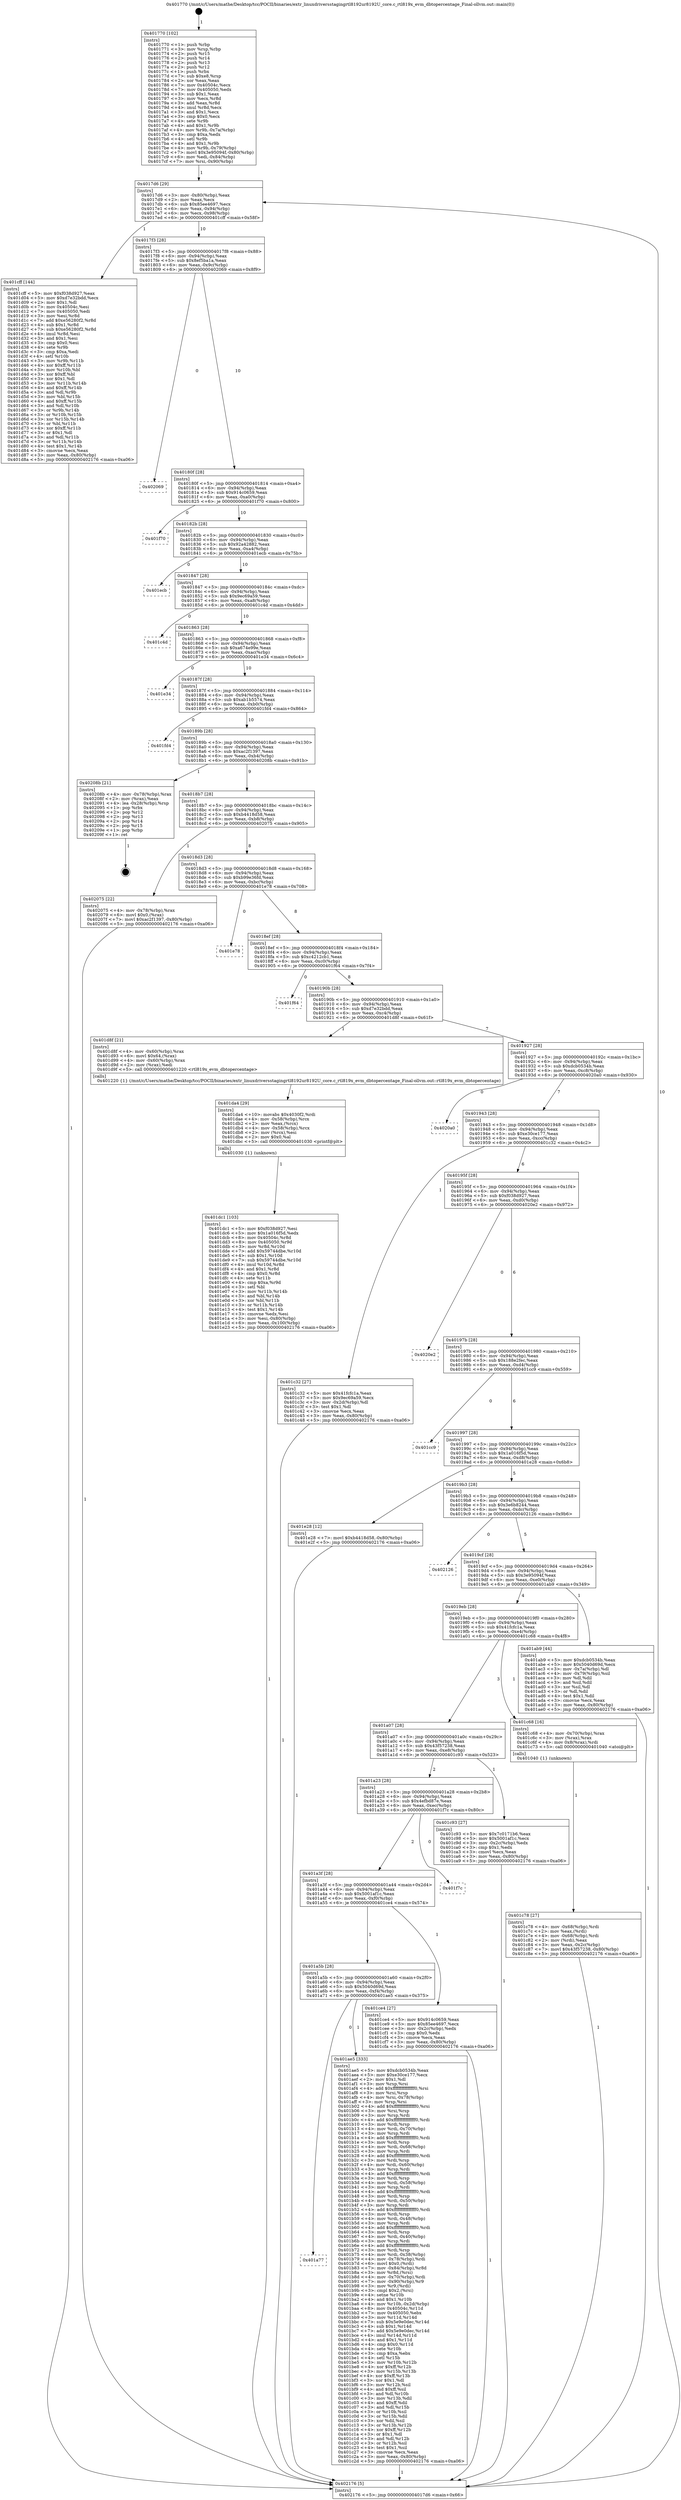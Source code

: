 digraph "0x401770" {
  label = "0x401770 (/mnt/c/Users/mathe/Desktop/tcc/POCII/binaries/extr_linuxdriversstagingrtl8192ur8192U_core.c_rtl819x_evm_dbtopercentage_Final-ollvm.out::main(0))"
  labelloc = "t"
  node[shape=record]

  Entry [label="",width=0.3,height=0.3,shape=circle,fillcolor=black,style=filled]
  "0x4017d6" [label="{
     0x4017d6 [29]\l
     | [instrs]\l
     &nbsp;&nbsp;0x4017d6 \<+3\>: mov -0x80(%rbp),%eax\l
     &nbsp;&nbsp;0x4017d9 \<+2\>: mov %eax,%ecx\l
     &nbsp;&nbsp;0x4017db \<+6\>: sub $0x85ee4697,%ecx\l
     &nbsp;&nbsp;0x4017e1 \<+6\>: mov %eax,-0x94(%rbp)\l
     &nbsp;&nbsp;0x4017e7 \<+6\>: mov %ecx,-0x98(%rbp)\l
     &nbsp;&nbsp;0x4017ed \<+6\>: je 0000000000401cff \<main+0x58f\>\l
  }"]
  "0x401cff" [label="{
     0x401cff [144]\l
     | [instrs]\l
     &nbsp;&nbsp;0x401cff \<+5\>: mov $0xf038d927,%eax\l
     &nbsp;&nbsp;0x401d04 \<+5\>: mov $0xd7e32bdd,%ecx\l
     &nbsp;&nbsp;0x401d09 \<+2\>: mov $0x1,%dl\l
     &nbsp;&nbsp;0x401d0b \<+7\>: mov 0x40504c,%esi\l
     &nbsp;&nbsp;0x401d12 \<+7\>: mov 0x405050,%edi\l
     &nbsp;&nbsp;0x401d19 \<+3\>: mov %esi,%r8d\l
     &nbsp;&nbsp;0x401d1c \<+7\>: add $0xe56280f2,%r8d\l
     &nbsp;&nbsp;0x401d23 \<+4\>: sub $0x1,%r8d\l
     &nbsp;&nbsp;0x401d27 \<+7\>: sub $0xe56280f2,%r8d\l
     &nbsp;&nbsp;0x401d2e \<+4\>: imul %r8d,%esi\l
     &nbsp;&nbsp;0x401d32 \<+3\>: and $0x1,%esi\l
     &nbsp;&nbsp;0x401d35 \<+3\>: cmp $0x0,%esi\l
     &nbsp;&nbsp;0x401d38 \<+4\>: sete %r9b\l
     &nbsp;&nbsp;0x401d3c \<+3\>: cmp $0xa,%edi\l
     &nbsp;&nbsp;0x401d3f \<+4\>: setl %r10b\l
     &nbsp;&nbsp;0x401d43 \<+3\>: mov %r9b,%r11b\l
     &nbsp;&nbsp;0x401d46 \<+4\>: xor $0xff,%r11b\l
     &nbsp;&nbsp;0x401d4a \<+3\>: mov %r10b,%bl\l
     &nbsp;&nbsp;0x401d4d \<+3\>: xor $0xff,%bl\l
     &nbsp;&nbsp;0x401d50 \<+3\>: xor $0x1,%dl\l
     &nbsp;&nbsp;0x401d53 \<+3\>: mov %r11b,%r14b\l
     &nbsp;&nbsp;0x401d56 \<+4\>: and $0xff,%r14b\l
     &nbsp;&nbsp;0x401d5a \<+3\>: and %dl,%r9b\l
     &nbsp;&nbsp;0x401d5d \<+3\>: mov %bl,%r15b\l
     &nbsp;&nbsp;0x401d60 \<+4\>: and $0xff,%r15b\l
     &nbsp;&nbsp;0x401d64 \<+3\>: and %dl,%r10b\l
     &nbsp;&nbsp;0x401d67 \<+3\>: or %r9b,%r14b\l
     &nbsp;&nbsp;0x401d6a \<+3\>: or %r10b,%r15b\l
     &nbsp;&nbsp;0x401d6d \<+3\>: xor %r15b,%r14b\l
     &nbsp;&nbsp;0x401d70 \<+3\>: or %bl,%r11b\l
     &nbsp;&nbsp;0x401d73 \<+4\>: xor $0xff,%r11b\l
     &nbsp;&nbsp;0x401d77 \<+3\>: or $0x1,%dl\l
     &nbsp;&nbsp;0x401d7a \<+3\>: and %dl,%r11b\l
     &nbsp;&nbsp;0x401d7d \<+3\>: or %r11b,%r14b\l
     &nbsp;&nbsp;0x401d80 \<+4\>: test $0x1,%r14b\l
     &nbsp;&nbsp;0x401d84 \<+3\>: cmovne %ecx,%eax\l
     &nbsp;&nbsp;0x401d87 \<+3\>: mov %eax,-0x80(%rbp)\l
     &nbsp;&nbsp;0x401d8a \<+5\>: jmp 0000000000402176 \<main+0xa06\>\l
  }"]
  "0x4017f3" [label="{
     0x4017f3 [28]\l
     | [instrs]\l
     &nbsp;&nbsp;0x4017f3 \<+5\>: jmp 00000000004017f8 \<main+0x88\>\l
     &nbsp;&nbsp;0x4017f8 \<+6\>: mov -0x94(%rbp),%eax\l
     &nbsp;&nbsp;0x4017fe \<+5\>: sub $0x8ef5ba1a,%eax\l
     &nbsp;&nbsp;0x401803 \<+6\>: mov %eax,-0x9c(%rbp)\l
     &nbsp;&nbsp;0x401809 \<+6\>: je 0000000000402069 \<main+0x8f9\>\l
  }"]
  Exit [label="",width=0.3,height=0.3,shape=circle,fillcolor=black,style=filled,peripheries=2]
  "0x402069" [label="{
     0x402069\l
  }", style=dashed]
  "0x40180f" [label="{
     0x40180f [28]\l
     | [instrs]\l
     &nbsp;&nbsp;0x40180f \<+5\>: jmp 0000000000401814 \<main+0xa4\>\l
     &nbsp;&nbsp;0x401814 \<+6\>: mov -0x94(%rbp),%eax\l
     &nbsp;&nbsp;0x40181a \<+5\>: sub $0x914c0659,%eax\l
     &nbsp;&nbsp;0x40181f \<+6\>: mov %eax,-0xa0(%rbp)\l
     &nbsp;&nbsp;0x401825 \<+6\>: je 0000000000401f70 \<main+0x800\>\l
  }"]
  "0x401dc1" [label="{
     0x401dc1 [103]\l
     | [instrs]\l
     &nbsp;&nbsp;0x401dc1 \<+5\>: mov $0xf038d927,%esi\l
     &nbsp;&nbsp;0x401dc6 \<+5\>: mov $0x1a016f5d,%edx\l
     &nbsp;&nbsp;0x401dcb \<+8\>: mov 0x40504c,%r8d\l
     &nbsp;&nbsp;0x401dd3 \<+8\>: mov 0x405050,%r9d\l
     &nbsp;&nbsp;0x401ddb \<+3\>: mov %r8d,%r10d\l
     &nbsp;&nbsp;0x401dde \<+7\>: add $0x59744dbe,%r10d\l
     &nbsp;&nbsp;0x401de5 \<+4\>: sub $0x1,%r10d\l
     &nbsp;&nbsp;0x401de9 \<+7\>: sub $0x59744dbe,%r10d\l
     &nbsp;&nbsp;0x401df0 \<+4\>: imul %r10d,%r8d\l
     &nbsp;&nbsp;0x401df4 \<+4\>: and $0x1,%r8d\l
     &nbsp;&nbsp;0x401df8 \<+4\>: cmp $0x0,%r8d\l
     &nbsp;&nbsp;0x401dfc \<+4\>: sete %r11b\l
     &nbsp;&nbsp;0x401e00 \<+4\>: cmp $0xa,%r9d\l
     &nbsp;&nbsp;0x401e04 \<+3\>: setl %bl\l
     &nbsp;&nbsp;0x401e07 \<+3\>: mov %r11b,%r14b\l
     &nbsp;&nbsp;0x401e0a \<+3\>: and %bl,%r14b\l
     &nbsp;&nbsp;0x401e0d \<+3\>: xor %bl,%r11b\l
     &nbsp;&nbsp;0x401e10 \<+3\>: or %r11b,%r14b\l
     &nbsp;&nbsp;0x401e13 \<+4\>: test $0x1,%r14b\l
     &nbsp;&nbsp;0x401e17 \<+3\>: cmovne %edx,%esi\l
     &nbsp;&nbsp;0x401e1a \<+3\>: mov %esi,-0x80(%rbp)\l
     &nbsp;&nbsp;0x401e1d \<+6\>: mov %eax,-0x100(%rbp)\l
     &nbsp;&nbsp;0x401e23 \<+5\>: jmp 0000000000402176 \<main+0xa06\>\l
  }"]
  "0x401f70" [label="{
     0x401f70\l
  }", style=dashed]
  "0x40182b" [label="{
     0x40182b [28]\l
     | [instrs]\l
     &nbsp;&nbsp;0x40182b \<+5\>: jmp 0000000000401830 \<main+0xc0\>\l
     &nbsp;&nbsp;0x401830 \<+6\>: mov -0x94(%rbp),%eax\l
     &nbsp;&nbsp;0x401836 \<+5\>: sub $0x92a42882,%eax\l
     &nbsp;&nbsp;0x40183b \<+6\>: mov %eax,-0xa4(%rbp)\l
     &nbsp;&nbsp;0x401841 \<+6\>: je 0000000000401ecb \<main+0x75b\>\l
  }"]
  "0x401da4" [label="{
     0x401da4 [29]\l
     | [instrs]\l
     &nbsp;&nbsp;0x401da4 \<+10\>: movabs $0x4030f2,%rdi\l
     &nbsp;&nbsp;0x401dae \<+4\>: mov -0x58(%rbp),%rcx\l
     &nbsp;&nbsp;0x401db2 \<+2\>: mov %eax,(%rcx)\l
     &nbsp;&nbsp;0x401db4 \<+4\>: mov -0x58(%rbp),%rcx\l
     &nbsp;&nbsp;0x401db8 \<+2\>: mov (%rcx),%esi\l
     &nbsp;&nbsp;0x401dba \<+2\>: mov $0x0,%al\l
     &nbsp;&nbsp;0x401dbc \<+5\>: call 0000000000401030 \<printf@plt\>\l
     | [calls]\l
     &nbsp;&nbsp;0x401030 \{1\} (unknown)\l
  }"]
  "0x401ecb" [label="{
     0x401ecb\l
  }", style=dashed]
  "0x401847" [label="{
     0x401847 [28]\l
     | [instrs]\l
     &nbsp;&nbsp;0x401847 \<+5\>: jmp 000000000040184c \<main+0xdc\>\l
     &nbsp;&nbsp;0x40184c \<+6\>: mov -0x94(%rbp),%eax\l
     &nbsp;&nbsp;0x401852 \<+5\>: sub $0x9ec69a59,%eax\l
     &nbsp;&nbsp;0x401857 \<+6\>: mov %eax,-0xa8(%rbp)\l
     &nbsp;&nbsp;0x40185d \<+6\>: je 0000000000401c4d \<main+0x4dd\>\l
  }"]
  "0x401c78" [label="{
     0x401c78 [27]\l
     | [instrs]\l
     &nbsp;&nbsp;0x401c78 \<+4\>: mov -0x68(%rbp),%rdi\l
     &nbsp;&nbsp;0x401c7c \<+2\>: mov %eax,(%rdi)\l
     &nbsp;&nbsp;0x401c7e \<+4\>: mov -0x68(%rbp),%rdi\l
     &nbsp;&nbsp;0x401c82 \<+2\>: mov (%rdi),%eax\l
     &nbsp;&nbsp;0x401c84 \<+3\>: mov %eax,-0x2c(%rbp)\l
     &nbsp;&nbsp;0x401c87 \<+7\>: movl $0x43f57238,-0x80(%rbp)\l
     &nbsp;&nbsp;0x401c8e \<+5\>: jmp 0000000000402176 \<main+0xa06\>\l
  }"]
  "0x401c4d" [label="{
     0x401c4d\l
  }", style=dashed]
  "0x401863" [label="{
     0x401863 [28]\l
     | [instrs]\l
     &nbsp;&nbsp;0x401863 \<+5\>: jmp 0000000000401868 \<main+0xf8\>\l
     &nbsp;&nbsp;0x401868 \<+6\>: mov -0x94(%rbp),%eax\l
     &nbsp;&nbsp;0x40186e \<+5\>: sub $0xa674e99e,%eax\l
     &nbsp;&nbsp;0x401873 \<+6\>: mov %eax,-0xac(%rbp)\l
     &nbsp;&nbsp;0x401879 \<+6\>: je 0000000000401e34 \<main+0x6c4\>\l
  }"]
  "0x401a77" [label="{
     0x401a77\l
  }", style=dashed]
  "0x401e34" [label="{
     0x401e34\l
  }", style=dashed]
  "0x40187f" [label="{
     0x40187f [28]\l
     | [instrs]\l
     &nbsp;&nbsp;0x40187f \<+5\>: jmp 0000000000401884 \<main+0x114\>\l
     &nbsp;&nbsp;0x401884 \<+6\>: mov -0x94(%rbp),%eax\l
     &nbsp;&nbsp;0x40188a \<+5\>: sub $0xab1b5574,%eax\l
     &nbsp;&nbsp;0x40188f \<+6\>: mov %eax,-0xb0(%rbp)\l
     &nbsp;&nbsp;0x401895 \<+6\>: je 0000000000401fd4 \<main+0x864\>\l
  }"]
  "0x401ae5" [label="{
     0x401ae5 [333]\l
     | [instrs]\l
     &nbsp;&nbsp;0x401ae5 \<+5\>: mov $0xdcb0534b,%eax\l
     &nbsp;&nbsp;0x401aea \<+5\>: mov $0xe30ce177,%ecx\l
     &nbsp;&nbsp;0x401aef \<+2\>: mov $0x1,%dl\l
     &nbsp;&nbsp;0x401af1 \<+3\>: mov %rsp,%rsi\l
     &nbsp;&nbsp;0x401af4 \<+4\>: add $0xfffffffffffffff0,%rsi\l
     &nbsp;&nbsp;0x401af8 \<+3\>: mov %rsi,%rsp\l
     &nbsp;&nbsp;0x401afb \<+4\>: mov %rsi,-0x78(%rbp)\l
     &nbsp;&nbsp;0x401aff \<+3\>: mov %rsp,%rsi\l
     &nbsp;&nbsp;0x401b02 \<+4\>: add $0xfffffffffffffff0,%rsi\l
     &nbsp;&nbsp;0x401b06 \<+3\>: mov %rsi,%rsp\l
     &nbsp;&nbsp;0x401b09 \<+3\>: mov %rsp,%rdi\l
     &nbsp;&nbsp;0x401b0c \<+4\>: add $0xfffffffffffffff0,%rdi\l
     &nbsp;&nbsp;0x401b10 \<+3\>: mov %rdi,%rsp\l
     &nbsp;&nbsp;0x401b13 \<+4\>: mov %rdi,-0x70(%rbp)\l
     &nbsp;&nbsp;0x401b17 \<+3\>: mov %rsp,%rdi\l
     &nbsp;&nbsp;0x401b1a \<+4\>: add $0xfffffffffffffff0,%rdi\l
     &nbsp;&nbsp;0x401b1e \<+3\>: mov %rdi,%rsp\l
     &nbsp;&nbsp;0x401b21 \<+4\>: mov %rdi,-0x68(%rbp)\l
     &nbsp;&nbsp;0x401b25 \<+3\>: mov %rsp,%rdi\l
     &nbsp;&nbsp;0x401b28 \<+4\>: add $0xfffffffffffffff0,%rdi\l
     &nbsp;&nbsp;0x401b2c \<+3\>: mov %rdi,%rsp\l
     &nbsp;&nbsp;0x401b2f \<+4\>: mov %rdi,-0x60(%rbp)\l
     &nbsp;&nbsp;0x401b33 \<+3\>: mov %rsp,%rdi\l
     &nbsp;&nbsp;0x401b36 \<+4\>: add $0xfffffffffffffff0,%rdi\l
     &nbsp;&nbsp;0x401b3a \<+3\>: mov %rdi,%rsp\l
     &nbsp;&nbsp;0x401b3d \<+4\>: mov %rdi,-0x58(%rbp)\l
     &nbsp;&nbsp;0x401b41 \<+3\>: mov %rsp,%rdi\l
     &nbsp;&nbsp;0x401b44 \<+4\>: add $0xfffffffffffffff0,%rdi\l
     &nbsp;&nbsp;0x401b48 \<+3\>: mov %rdi,%rsp\l
     &nbsp;&nbsp;0x401b4b \<+4\>: mov %rdi,-0x50(%rbp)\l
     &nbsp;&nbsp;0x401b4f \<+3\>: mov %rsp,%rdi\l
     &nbsp;&nbsp;0x401b52 \<+4\>: add $0xfffffffffffffff0,%rdi\l
     &nbsp;&nbsp;0x401b56 \<+3\>: mov %rdi,%rsp\l
     &nbsp;&nbsp;0x401b59 \<+4\>: mov %rdi,-0x48(%rbp)\l
     &nbsp;&nbsp;0x401b5d \<+3\>: mov %rsp,%rdi\l
     &nbsp;&nbsp;0x401b60 \<+4\>: add $0xfffffffffffffff0,%rdi\l
     &nbsp;&nbsp;0x401b64 \<+3\>: mov %rdi,%rsp\l
     &nbsp;&nbsp;0x401b67 \<+4\>: mov %rdi,-0x40(%rbp)\l
     &nbsp;&nbsp;0x401b6b \<+3\>: mov %rsp,%rdi\l
     &nbsp;&nbsp;0x401b6e \<+4\>: add $0xfffffffffffffff0,%rdi\l
     &nbsp;&nbsp;0x401b72 \<+3\>: mov %rdi,%rsp\l
     &nbsp;&nbsp;0x401b75 \<+4\>: mov %rdi,-0x38(%rbp)\l
     &nbsp;&nbsp;0x401b79 \<+4\>: mov -0x78(%rbp),%rdi\l
     &nbsp;&nbsp;0x401b7d \<+6\>: movl $0x0,(%rdi)\l
     &nbsp;&nbsp;0x401b83 \<+7\>: mov -0x84(%rbp),%r8d\l
     &nbsp;&nbsp;0x401b8a \<+3\>: mov %r8d,(%rsi)\l
     &nbsp;&nbsp;0x401b8d \<+4\>: mov -0x70(%rbp),%rdi\l
     &nbsp;&nbsp;0x401b91 \<+7\>: mov -0x90(%rbp),%r9\l
     &nbsp;&nbsp;0x401b98 \<+3\>: mov %r9,(%rdi)\l
     &nbsp;&nbsp;0x401b9b \<+3\>: cmpl $0x2,(%rsi)\l
     &nbsp;&nbsp;0x401b9e \<+4\>: setne %r10b\l
     &nbsp;&nbsp;0x401ba2 \<+4\>: and $0x1,%r10b\l
     &nbsp;&nbsp;0x401ba6 \<+4\>: mov %r10b,-0x2d(%rbp)\l
     &nbsp;&nbsp;0x401baa \<+8\>: mov 0x40504c,%r11d\l
     &nbsp;&nbsp;0x401bb2 \<+7\>: mov 0x405050,%ebx\l
     &nbsp;&nbsp;0x401bb9 \<+3\>: mov %r11d,%r14d\l
     &nbsp;&nbsp;0x401bbc \<+7\>: sub $0x5e9e0dec,%r14d\l
     &nbsp;&nbsp;0x401bc3 \<+4\>: sub $0x1,%r14d\l
     &nbsp;&nbsp;0x401bc7 \<+7\>: add $0x5e9e0dec,%r14d\l
     &nbsp;&nbsp;0x401bce \<+4\>: imul %r14d,%r11d\l
     &nbsp;&nbsp;0x401bd2 \<+4\>: and $0x1,%r11d\l
     &nbsp;&nbsp;0x401bd6 \<+4\>: cmp $0x0,%r11d\l
     &nbsp;&nbsp;0x401bda \<+4\>: sete %r10b\l
     &nbsp;&nbsp;0x401bde \<+3\>: cmp $0xa,%ebx\l
     &nbsp;&nbsp;0x401be1 \<+4\>: setl %r15b\l
     &nbsp;&nbsp;0x401be5 \<+3\>: mov %r10b,%r12b\l
     &nbsp;&nbsp;0x401be8 \<+4\>: xor $0xff,%r12b\l
     &nbsp;&nbsp;0x401bec \<+3\>: mov %r15b,%r13b\l
     &nbsp;&nbsp;0x401bef \<+4\>: xor $0xff,%r13b\l
     &nbsp;&nbsp;0x401bf3 \<+3\>: xor $0x1,%dl\l
     &nbsp;&nbsp;0x401bf6 \<+3\>: mov %r12b,%sil\l
     &nbsp;&nbsp;0x401bf9 \<+4\>: and $0xff,%sil\l
     &nbsp;&nbsp;0x401bfd \<+3\>: and %dl,%r10b\l
     &nbsp;&nbsp;0x401c00 \<+3\>: mov %r13b,%dil\l
     &nbsp;&nbsp;0x401c03 \<+4\>: and $0xff,%dil\l
     &nbsp;&nbsp;0x401c07 \<+3\>: and %dl,%r15b\l
     &nbsp;&nbsp;0x401c0a \<+3\>: or %r10b,%sil\l
     &nbsp;&nbsp;0x401c0d \<+3\>: or %r15b,%dil\l
     &nbsp;&nbsp;0x401c10 \<+3\>: xor %dil,%sil\l
     &nbsp;&nbsp;0x401c13 \<+3\>: or %r13b,%r12b\l
     &nbsp;&nbsp;0x401c16 \<+4\>: xor $0xff,%r12b\l
     &nbsp;&nbsp;0x401c1a \<+3\>: or $0x1,%dl\l
     &nbsp;&nbsp;0x401c1d \<+3\>: and %dl,%r12b\l
     &nbsp;&nbsp;0x401c20 \<+3\>: or %r12b,%sil\l
     &nbsp;&nbsp;0x401c23 \<+4\>: test $0x1,%sil\l
     &nbsp;&nbsp;0x401c27 \<+3\>: cmovne %ecx,%eax\l
     &nbsp;&nbsp;0x401c2a \<+3\>: mov %eax,-0x80(%rbp)\l
     &nbsp;&nbsp;0x401c2d \<+5\>: jmp 0000000000402176 \<main+0xa06\>\l
  }"]
  "0x401fd4" [label="{
     0x401fd4\l
  }", style=dashed]
  "0x40189b" [label="{
     0x40189b [28]\l
     | [instrs]\l
     &nbsp;&nbsp;0x40189b \<+5\>: jmp 00000000004018a0 \<main+0x130\>\l
     &nbsp;&nbsp;0x4018a0 \<+6\>: mov -0x94(%rbp),%eax\l
     &nbsp;&nbsp;0x4018a6 \<+5\>: sub $0xac2f1397,%eax\l
     &nbsp;&nbsp;0x4018ab \<+6\>: mov %eax,-0xb4(%rbp)\l
     &nbsp;&nbsp;0x4018b1 \<+6\>: je 000000000040208b \<main+0x91b\>\l
  }"]
  "0x401a5b" [label="{
     0x401a5b [28]\l
     | [instrs]\l
     &nbsp;&nbsp;0x401a5b \<+5\>: jmp 0000000000401a60 \<main+0x2f0\>\l
     &nbsp;&nbsp;0x401a60 \<+6\>: mov -0x94(%rbp),%eax\l
     &nbsp;&nbsp;0x401a66 \<+5\>: sub $0x5040d69d,%eax\l
     &nbsp;&nbsp;0x401a6b \<+6\>: mov %eax,-0xf4(%rbp)\l
     &nbsp;&nbsp;0x401a71 \<+6\>: je 0000000000401ae5 \<main+0x375\>\l
  }"]
  "0x40208b" [label="{
     0x40208b [21]\l
     | [instrs]\l
     &nbsp;&nbsp;0x40208b \<+4\>: mov -0x78(%rbp),%rax\l
     &nbsp;&nbsp;0x40208f \<+2\>: mov (%rax),%eax\l
     &nbsp;&nbsp;0x402091 \<+4\>: lea -0x28(%rbp),%rsp\l
     &nbsp;&nbsp;0x402095 \<+1\>: pop %rbx\l
     &nbsp;&nbsp;0x402096 \<+2\>: pop %r12\l
     &nbsp;&nbsp;0x402098 \<+2\>: pop %r13\l
     &nbsp;&nbsp;0x40209a \<+2\>: pop %r14\l
     &nbsp;&nbsp;0x40209c \<+2\>: pop %r15\l
     &nbsp;&nbsp;0x40209e \<+1\>: pop %rbp\l
     &nbsp;&nbsp;0x40209f \<+1\>: ret\l
  }"]
  "0x4018b7" [label="{
     0x4018b7 [28]\l
     | [instrs]\l
     &nbsp;&nbsp;0x4018b7 \<+5\>: jmp 00000000004018bc \<main+0x14c\>\l
     &nbsp;&nbsp;0x4018bc \<+6\>: mov -0x94(%rbp),%eax\l
     &nbsp;&nbsp;0x4018c2 \<+5\>: sub $0xb4418d58,%eax\l
     &nbsp;&nbsp;0x4018c7 \<+6\>: mov %eax,-0xb8(%rbp)\l
     &nbsp;&nbsp;0x4018cd \<+6\>: je 0000000000402075 \<main+0x905\>\l
  }"]
  "0x401ce4" [label="{
     0x401ce4 [27]\l
     | [instrs]\l
     &nbsp;&nbsp;0x401ce4 \<+5\>: mov $0x914c0659,%eax\l
     &nbsp;&nbsp;0x401ce9 \<+5\>: mov $0x85ee4697,%ecx\l
     &nbsp;&nbsp;0x401cee \<+3\>: mov -0x2c(%rbp),%edx\l
     &nbsp;&nbsp;0x401cf1 \<+3\>: cmp $0x0,%edx\l
     &nbsp;&nbsp;0x401cf4 \<+3\>: cmove %ecx,%eax\l
     &nbsp;&nbsp;0x401cf7 \<+3\>: mov %eax,-0x80(%rbp)\l
     &nbsp;&nbsp;0x401cfa \<+5\>: jmp 0000000000402176 \<main+0xa06\>\l
  }"]
  "0x402075" [label="{
     0x402075 [22]\l
     | [instrs]\l
     &nbsp;&nbsp;0x402075 \<+4\>: mov -0x78(%rbp),%rax\l
     &nbsp;&nbsp;0x402079 \<+6\>: movl $0x0,(%rax)\l
     &nbsp;&nbsp;0x40207f \<+7\>: movl $0xac2f1397,-0x80(%rbp)\l
     &nbsp;&nbsp;0x402086 \<+5\>: jmp 0000000000402176 \<main+0xa06\>\l
  }"]
  "0x4018d3" [label="{
     0x4018d3 [28]\l
     | [instrs]\l
     &nbsp;&nbsp;0x4018d3 \<+5\>: jmp 00000000004018d8 \<main+0x168\>\l
     &nbsp;&nbsp;0x4018d8 \<+6\>: mov -0x94(%rbp),%eax\l
     &nbsp;&nbsp;0x4018de \<+5\>: sub $0xb99e36fd,%eax\l
     &nbsp;&nbsp;0x4018e3 \<+6\>: mov %eax,-0xbc(%rbp)\l
     &nbsp;&nbsp;0x4018e9 \<+6\>: je 0000000000401e78 \<main+0x708\>\l
  }"]
  "0x401a3f" [label="{
     0x401a3f [28]\l
     | [instrs]\l
     &nbsp;&nbsp;0x401a3f \<+5\>: jmp 0000000000401a44 \<main+0x2d4\>\l
     &nbsp;&nbsp;0x401a44 \<+6\>: mov -0x94(%rbp),%eax\l
     &nbsp;&nbsp;0x401a4a \<+5\>: sub $0x5001af1c,%eax\l
     &nbsp;&nbsp;0x401a4f \<+6\>: mov %eax,-0xf0(%rbp)\l
     &nbsp;&nbsp;0x401a55 \<+6\>: je 0000000000401ce4 \<main+0x574\>\l
  }"]
  "0x401e78" [label="{
     0x401e78\l
  }", style=dashed]
  "0x4018ef" [label="{
     0x4018ef [28]\l
     | [instrs]\l
     &nbsp;&nbsp;0x4018ef \<+5\>: jmp 00000000004018f4 \<main+0x184\>\l
     &nbsp;&nbsp;0x4018f4 \<+6\>: mov -0x94(%rbp),%eax\l
     &nbsp;&nbsp;0x4018fa \<+5\>: sub $0xc4212cb1,%eax\l
     &nbsp;&nbsp;0x4018ff \<+6\>: mov %eax,-0xc0(%rbp)\l
     &nbsp;&nbsp;0x401905 \<+6\>: je 0000000000401f64 \<main+0x7f4\>\l
  }"]
  "0x401f7c" [label="{
     0x401f7c\l
  }", style=dashed]
  "0x401f64" [label="{
     0x401f64\l
  }", style=dashed]
  "0x40190b" [label="{
     0x40190b [28]\l
     | [instrs]\l
     &nbsp;&nbsp;0x40190b \<+5\>: jmp 0000000000401910 \<main+0x1a0\>\l
     &nbsp;&nbsp;0x401910 \<+6\>: mov -0x94(%rbp),%eax\l
     &nbsp;&nbsp;0x401916 \<+5\>: sub $0xd7e32bdd,%eax\l
     &nbsp;&nbsp;0x40191b \<+6\>: mov %eax,-0xc4(%rbp)\l
     &nbsp;&nbsp;0x401921 \<+6\>: je 0000000000401d8f \<main+0x61f\>\l
  }"]
  "0x401a23" [label="{
     0x401a23 [28]\l
     | [instrs]\l
     &nbsp;&nbsp;0x401a23 \<+5\>: jmp 0000000000401a28 \<main+0x2b8\>\l
     &nbsp;&nbsp;0x401a28 \<+6\>: mov -0x94(%rbp),%eax\l
     &nbsp;&nbsp;0x401a2e \<+5\>: sub $0x4efbd87e,%eax\l
     &nbsp;&nbsp;0x401a33 \<+6\>: mov %eax,-0xec(%rbp)\l
     &nbsp;&nbsp;0x401a39 \<+6\>: je 0000000000401f7c \<main+0x80c\>\l
  }"]
  "0x401d8f" [label="{
     0x401d8f [21]\l
     | [instrs]\l
     &nbsp;&nbsp;0x401d8f \<+4\>: mov -0x60(%rbp),%rax\l
     &nbsp;&nbsp;0x401d93 \<+6\>: movl $0x64,(%rax)\l
     &nbsp;&nbsp;0x401d99 \<+4\>: mov -0x60(%rbp),%rax\l
     &nbsp;&nbsp;0x401d9d \<+2\>: mov (%rax),%edi\l
     &nbsp;&nbsp;0x401d9f \<+5\>: call 0000000000401220 \<rtl819x_evm_dbtopercentage\>\l
     | [calls]\l
     &nbsp;&nbsp;0x401220 \{1\} (/mnt/c/Users/mathe/Desktop/tcc/POCII/binaries/extr_linuxdriversstagingrtl8192ur8192U_core.c_rtl819x_evm_dbtopercentage_Final-ollvm.out::rtl819x_evm_dbtopercentage)\l
  }"]
  "0x401927" [label="{
     0x401927 [28]\l
     | [instrs]\l
     &nbsp;&nbsp;0x401927 \<+5\>: jmp 000000000040192c \<main+0x1bc\>\l
     &nbsp;&nbsp;0x40192c \<+6\>: mov -0x94(%rbp),%eax\l
     &nbsp;&nbsp;0x401932 \<+5\>: sub $0xdcb0534b,%eax\l
     &nbsp;&nbsp;0x401937 \<+6\>: mov %eax,-0xc8(%rbp)\l
     &nbsp;&nbsp;0x40193d \<+6\>: je 00000000004020a0 \<main+0x930\>\l
  }"]
  "0x401c93" [label="{
     0x401c93 [27]\l
     | [instrs]\l
     &nbsp;&nbsp;0x401c93 \<+5\>: mov $0x7c0171b6,%eax\l
     &nbsp;&nbsp;0x401c98 \<+5\>: mov $0x5001af1c,%ecx\l
     &nbsp;&nbsp;0x401c9d \<+3\>: mov -0x2c(%rbp),%edx\l
     &nbsp;&nbsp;0x401ca0 \<+3\>: cmp $0x1,%edx\l
     &nbsp;&nbsp;0x401ca3 \<+3\>: cmovl %ecx,%eax\l
     &nbsp;&nbsp;0x401ca6 \<+3\>: mov %eax,-0x80(%rbp)\l
     &nbsp;&nbsp;0x401ca9 \<+5\>: jmp 0000000000402176 \<main+0xa06\>\l
  }"]
  "0x4020a0" [label="{
     0x4020a0\l
  }", style=dashed]
  "0x401943" [label="{
     0x401943 [28]\l
     | [instrs]\l
     &nbsp;&nbsp;0x401943 \<+5\>: jmp 0000000000401948 \<main+0x1d8\>\l
     &nbsp;&nbsp;0x401948 \<+6\>: mov -0x94(%rbp),%eax\l
     &nbsp;&nbsp;0x40194e \<+5\>: sub $0xe30ce177,%eax\l
     &nbsp;&nbsp;0x401953 \<+6\>: mov %eax,-0xcc(%rbp)\l
     &nbsp;&nbsp;0x401959 \<+6\>: je 0000000000401c32 \<main+0x4c2\>\l
  }"]
  "0x401a07" [label="{
     0x401a07 [28]\l
     | [instrs]\l
     &nbsp;&nbsp;0x401a07 \<+5\>: jmp 0000000000401a0c \<main+0x29c\>\l
     &nbsp;&nbsp;0x401a0c \<+6\>: mov -0x94(%rbp),%eax\l
     &nbsp;&nbsp;0x401a12 \<+5\>: sub $0x43f57238,%eax\l
     &nbsp;&nbsp;0x401a17 \<+6\>: mov %eax,-0xe8(%rbp)\l
     &nbsp;&nbsp;0x401a1d \<+6\>: je 0000000000401c93 \<main+0x523\>\l
  }"]
  "0x401c32" [label="{
     0x401c32 [27]\l
     | [instrs]\l
     &nbsp;&nbsp;0x401c32 \<+5\>: mov $0x41fcfc1a,%eax\l
     &nbsp;&nbsp;0x401c37 \<+5\>: mov $0x9ec69a59,%ecx\l
     &nbsp;&nbsp;0x401c3c \<+3\>: mov -0x2d(%rbp),%dl\l
     &nbsp;&nbsp;0x401c3f \<+3\>: test $0x1,%dl\l
     &nbsp;&nbsp;0x401c42 \<+3\>: cmovne %ecx,%eax\l
     &nbsp;&nbsp;0x401c45 \<+3\>: mov %eax,-0x80(%rbp)\l
     &nbsp;&nbsp;0x401c48 \<+5\>: jmp 0000000000402176 \<main+0xa06\>\l
  }"]
  "0x40195f" [label="{
     0x40195f [28]\l
     | [instrs]\l
     &nbsp;&nbsp;0x40195f \<+5\>: jmp 0000000000401964 \<main+0x1f4\>\l
     &nbsp;&nbsp;0x401964 \<+6\>: mov -0x94(%rbp),%eax\l
     &nbsp;&nbsp;0x40196a \<+5\>: sub $0xf038d927,%eax\l
     &nbsp;&nbsp;0x40196f \<+6\>: mov %eax,-0xd0(%rbp)\l
     &nbsp;&nbsp;0x401975 \<+6\>: je 00000000004020e2 \<main+0x972\>\l
  }"]
  "0x401c68" [label="{
     0x401c68 [16]\l
     | [instrs]\l
     &nbsp;&nbsp;0x401c68 \<+4\>: mov -0x70(%rbp),%rax\l
     &nbsp;&nbsp;0x401c6c \<+3\>: mov (%rax),%rax\l
     &nbsp;&nbsp;0x401c6f \<+4\>: mov 0x8(%rax),%rdi\l
     &nbsp;&nbsp;0x401c73 \<+5\>: call 0000000000401040 \<atoi@plt\>\l
     | [calls]\l
     &nbsp;&nbsp;0x401040 \{1\} (unknown)\l
  }"]
  "0x4020e2" [label="{
     0x4020e2\l
  }", style=dashed]
  "0x40197b" [label="{
     0x40197b [28]\l
     | [instrs]\l
     &nbsp;&nbsp;0x40197b \<+5\>: jmp 0000000000401980 \<main+0x210\>\l
     &nbsp;&nbsp;0x401980 \<+6\>: mov -0x94(%rbp),%eax\l
     &nbsp;&nbsp;0x401986 \<+5\>: sub $0x188e2fec,%eax\l
     &nbsp;&nbsp;0x40198b \<+6\>: mov %eax,-0xd4(%rbp)\l
     &nbsp;&nbsp;0x401991 \<+6\>: je 0000000000401cc9 \<main+0x559\>\l
  }"]
  "0x401770" [label="{
     0x401770 [102]\l
     | [instrs]\l
     &nbsp;&nbsp;0x401770 \<+1\>: push %rbp\l
     &nbsp;&nbsp;0x401771 \<+3\>: mov %rsp,%rbp\l
     &nbsp;&nbsp;0x401774 \<+2\>: push %r15\l
     &nbsp;&nbsp;0x401776 \<+2\>: push %r14\l
     &nbsp;&nbsp;0x401778 \<+2\>: push %r13\l
     &nbsp;&nbsp;0x40177a \<+2\>: push %r12\l
     &nbsp;&nbsp;0x40177c \<+1\>: push %rbx\l
     &nbsp;&nbsp;0x40177d \<+7\>: sub $0xe8,%rsp\l
     &nbsp;&nbsp;0x401784 \<+2\>: xor %eax,%eax\l
     &nbsp;&nbsp;0x401786 \<+7\>: mov 0x40504c,%ecx\l
     &nbsp;&nbsp;0x40178d \<+7\>: mov 0x405050,%edx\l
     &nbsp;&nbsp;0x401794 \<+3\>: sub $0x1,%eax\l
     &nbsp;&nbsp;0x401797 \<+3\>: mov %ecx,%r8d\l
     &nbsp;&nbsp;0x40179a \<+3\>: add %eax,%r8d\l
     &nbsp;&nbsp;0x40179d \<+4\>: imul %r8d,%ecx\l
     &nbsp;&nbsp;0x4017a1 \<+3\>: and $0x1,%ecx\l
     &nbsp;&nbsp;0x4017a4 \<+3\>: cmp $0x0,%ecx\l
     &nbsp;&nbsp;0x4017a7 \<+4\>: sete %r9b\l
     &nbsp;&nbsp;0x4017ab \<+4\>: and $0x1,%r9b\l
     &nbsp;&nbsp;0x4017af \<+4\>: mov %r9b,-0x7a(%rbp)\l
     &nbsp;&nbsp;0x4017b3 \<+3\>: cmp $0xa,%edx\l
     &nbsp;&nbsp;0x4017b6 \<+4\>: setl %r9b\l
     &nbsp;&nbsp;0x4017ba \<+4\>: and $0x1,%r9b\l
     &nbsp;&nbsp;0x4017be \<+4\>: mov %r9b,-0x79(%rbp)\l
     &nbsp;&nbsp;0x4017c2 \<+7\>: movl $0x3e95094f,-0x80(%rbp)\l
     &nbsp;&nbsp;0x4017c9 \<+6\>: mov %edi,-0x84(%rbp)\l
     &nbsp;&nbsp;0x4017cf \<+7\>: mov %rsi,-0x90(%rbp)\l
  }"]
  "0x401cc9" [label="{
     0x401cc9\l
  }", style=dashed]
  "0x401997" [label="{
     0x401997 [28]\l
     | [instrs]\l
     &nbsp;&nbsp;0x401997 \<+5\>: jmp 000000000040199c \<main+0x22c\>\l
     &nbsp;&nbsp;0x40199c \<+6\>: mov -0x94(%rbp),%eax\l
     &nbsp;&nbsp;0x4019a2 \<+5\>: sub $0x1a016f5d,%eax\l
     &nbsp;&nbsp;0x4019a7 \<+6\>: mov %eax,-0xd8(%rbp)\l
     &nbsp;&nbsp;0x4019ad \<+6\>: je 0000000000401e28 \<main+0x6b8\>\l
  }"]
  "0x402176" [label="{
     0x402176 [5]\l
     | [instrs]\l
     &nbsp;&nbsp;0x402176 \<+5\>: jmp 00000000004017d6 \<main+0x66\>\l
  }"]
  "0x401e28" [label="{
     0x401e28 [12]\l
     | [instrs]\l
     &nbsp;&nbsp;0x401e28 \<+7\>: movl $0xb4418d58,-0x80(%rbp)\l
     &nbsp;&nbsp;0x401e2f \<+5\>: jmp 0000000000402176 \<main+0xa06\>\l
  }"]
  "0x4019b3" [label="{
     0x4019b3 [28]\l
     | [instrs]\l
     &nbsp;&nbsp;0x4019b3 \<+5\>: jmp 00000000004019b8 \<main+0x248\>\l
     &nbsp;&nbsp;0x4019b8 \<+6\>: mov -0x94(%rbp),%eax\l
     &nbsp;&nbsp;0x4019be \<+5\>: sub $0x3e6b8244,%eax\l
     &nbsp;&nbsp;0x4019c3 \<+6\>: mov %eax,-0xdc(%rbp)\l
     &nbsp;&nbsp;0x4019c9 \<+6\>: je 0000000000402126 \<main+0x9b6\>\l
  }"]
  "0x4019eb" [label="{
     0x4019eb [28]\l
     | [instrs]\l
     &nbsp;&nbsp;0x4019eb \<+5\>: jmp 00000000004019f0 \<main+0x280\>\l
     &nbsp;&nbsp;0x4019f0 \<+6\>: mov -0x94(%rbp),%eax\l
     &nbsp;&nbsp;0x4019f6 \<+5\>: sub $0x41fcfc1a,%eax\l
     &nbsp;&nbsp;0x4019fb \<+6\>: mov %eax,-0xe4(%rbp)\l
     &nbsp;&nbsp;0x401a01 \<+6\>: je 0000000000401c68 \<main+0x4f8\>\l
  }"]
  "0x402126" [label="{
     0x402126\l
  }", style=dashed]
  "0x4019cf" [label="{
     0x4019cf [28]\l
     | [instrs]\l
     &nbsp;&nbsp;0x4019cf \<+5\>: jmp 00000000004019d4 \<main+0x264\>\l
     &nbsp;&nbsp;0x4019d4 \<+6\>: mov -0x94(%rbp),%eax\l
     &nbsp;&nbsp;0x4019da \<+5\>: sub $0x3e95094f,%eax\l
     &nbsp;&nbsp;0x4019df \<+6\>: mov %eax,-0xe0(%rbp)\l
     &nbsp;&nbsp;0x4019e5 \<+6\>: je 0000000000401ab9 \<main+0x349\>\l
  }"]
  "0x401ab9" [label="{
     0x401ab9 [44]\l
     | [instrs]\l
     &nbsp;&nbsp;0x401ab9 \<+5\>: mov $0xdcb0534b,%eax\l
     &nbsp;&nbsp;0x401abe \<+5\>: mov $0x5040d69d,%ecx\l
     &nbsp;&nbsp;0x401ac3 \<+3\>: mov -0x7a(%rbp),%dl\l
     &nbsp;&nbsp;0x401ac6 \<+4\>: mov -0x79(%rbp),%sil\l
     &nbsp;&nbsp;0x401aca \<+3\>: mov %dl,%dil\l
     &nbsp;&nbsp;0x401acd \<+3\>: and %sil,%dil\l
     &nbsp;&nbsp;0x401ad0 \<+3\>: xor %sil,%dl\l
     &nbsp;&nbsp;0x401ad3 \<+3\>: or %dl,%dil\l
     &nbsp;&nbsp;0x401ad6 \<+4\>: test $0x1,%dil\l
     &nbsp;&nbsp;0x401ada \<+3\>: cmovne %ecx,%eax\l
     &nbsp;&nbsp;0x401add \<+3\>: mov %eax,-0x80(%rbp)\l
     &nbsp;&nbsp;0x401ae0 \<+5\>: jmp 0000000000402176 \<main+0xa06\>\l
  }"]
  Entry -> "0x401770" [label=" 1"]
  "0x4017d6" -> "0x401cff" [label=" 1"]
  "0x4017d6" -> "0x4017f3" [label=" 10"]
  "0x40208b" -> Exit [label=" 1"]
  "0x4017f3" -> "0x402069" [label=" 0"]
  "0x4017f3" -> "0x40180f" [label=" 10"]
  "0x402075" -> "0x402176" [label=" 1"]
  "0x40180f" -> "0x401f70" [label=" 0"]
  "0x40180f" -> "0x40182b" [label=" 10"]
  "0x401e28" -> "0x402176" [label=" 1"]
  "0x40182b" -> "0x401ecb" [label=" 0"]
  "0x40182b" -> "0x401847" [label=" 10"]
  "0x401dc1" -> "0x402176" [label=" 1"]
  "0x401847" -> "0x401c4d" [label=" 0"]
  "0x401847" -> "0x401863" [label=" 10"]
  "0x401da4" -> "0x401dc1" [label=" 1"]
  "0x401863" -> "0x401e34" [label=" 0"]
  "0x401863" -> "0x40187f" [label=" 10"]
  "0x401cff" -> "0x402176" [label=" 1"]
  "0x40187f" -> "0x401fd4" [label=" 0"]
  "0x40187f" -> "0x40189b" [label=" 10"]
  "0x401ce4" -> "0x402176" [label=" 1"]
  "0x40189b" -> "0x40208b" [label=" 1"]
  "0x40189b" -> "0x4018b7" [label=" 9"]
  "0x401c78" -> "0x402176" [label=" 1"]
  "0x4018b7" -> "0x402075" [label=" 1"]
  "0x4018b7" -> "0x4018d3" [label=" 8"]
  "0x401c68" -> "0x401c78" [label=" 1"]
  "0x4018d3" -> "0x401e78" [label=" 0"]
  "0x4018d3" -> "0x4018ef" [label=" 8"]
  "0x401ae5" -> "0x402176" [label=" 1"]
  "0x4018ef" -> "0x401f64" [label=" 0"]
  "0x4018ef" -> "0x40190b" [label=" 8"]
  "0x401d8f" -> "0x401da4" [label=" 1"]
  "0x40190b" -> "0x401d8f" [label=" 1"]
  "0x40190b" -> "0x401927" [label=" 7"]
  "0x401a5b" -> "0x401ae5" [label=" 1"]
  "0x401927" -> "0x4020a0" [label=" 0"]
  "0x401927" -> "0x401943" [label=" 7"]
  "0x401c93" -> "0x402176" [label=" 1"]
  "0x401943" -> "0x401c32" [label=" 1"]
  "0x401943" -> "0x40195f" [label=" 6"]
  "0x401a3f" -> "0x401ce4" [label=" 1"]
  "0x40195f" -> "0x4020e2" [label=" 0"]
  "0x40195f" -> "0x40197b" [label=" 6"]
  "0x401c32" -> "0x402176" [label=" 1"]
  "0x40197b" -> "0x401cc9" [label=" 0"]
  "0x40197b" -> "0x401997" [label=" 6"]
  "0x401a23" -> "0x401f7c" [label=" 0"]
  "0x401997" -> "0x401e28" [label=" 1"]
  "0x401997" -> "0x4019b3" [label=" 5"]
  "0x401a5b" -> "0x401a77" [label=" 0"]
  "0x4019b3" -> "0x402126" [label=" 0"]
  "0x4019b3" -> "0x4019cf" [label=" 5"]
  "0x401a07" -> "0x401a23" [label=" 2"]
  "0x4019cf" -> "0x401ab9" [label=" 1"]
  "0x4019cf" -> "0x4019eb" [label=" 4"]
  "0x401ab9" -> "0x402176" [label=" 1"]
  "0x401770" -> "0x4017d6" [label=" 1"]
  "0x402176" -> "0x4017d6" [label=" 10"]
  "0x401a23" -> "0x401a3f" [label=" 2"]
  "0x4019eb" -> "0x401c68" [label=" 1"]
  "0x4019eb" -> "0x401a07" [label=" 3"]
  "0x401a3f" -> "0x401a5b" [label=" 1"]
  "0x401a07" -> "0x401c93" [label=" 1"]
}

